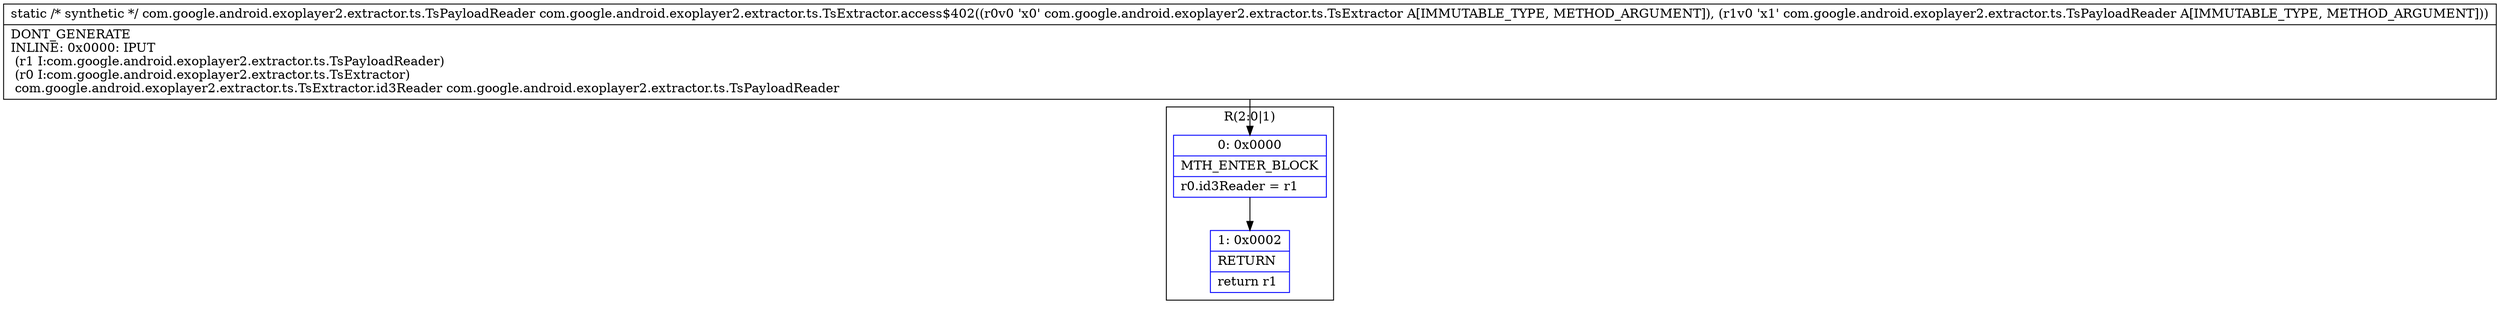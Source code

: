 digraph "CFG forcom.google.android.exoplayer2.extractor.ts.TsExtractor.access$402(Lcom\/google\/android\/exoplayer2\/extractor\/ts\/TsExtractor;Lcom\/google\/android\/exoplayer2\/extractor\/ts\/TsPayloadReader;)Lcom\/google\/android\/exoplayer2\/extractor\/ts\/TsPayloadReader;" {
subgraph cluster_Region_941274040 {
label = "R(2:0|1)";
node [shape=record,color=blue];
Node_0 [shape=record,label="{0\:\ 0x0000|MTH_ENTER_BLOCK\l|r0.id3Reader = r1\l}"];
Node_1 [shape=record,label="{1\:\ 0x0002|RETURN\l|return r1\l}"];
}
MethodNode[shape=record,label="{static \/* synthetic *\/ com.google.android.exoplayer2.extractor.ts.TsPayloadReader com.google.android.exoplayer2.extractor.ts.TsExtractor.access$402((r0v0 'x0' com.google.android.exoplayer2.extractor.ts.TsExtractor A[IMMUTABLE_TYPE, METHOD_ARGUMENT]), (r1v0 'x1' com.google.android.exoplayer2.extractor.ts.TsPayloadReader A[IMMUTABLE_TYPE, METHOD_ARGUMENT]))  | DONT_GENERATE\lINLINE: 0x0000: IPUT  \l  (r1 I:com.google.android.exoplayer2.extractor.ts.TsPayloadReader)\l  (r0 I:com.google.android.exoplayer2.extractor.ts.TsExtractor)\l com.google.android.exoplayer2.extractor.ts.TsExtractor.id3Reader com.google.android.exoplayer2.extractor.ts.TsPayloadReader\l}"];
MethodNode -> Node_0;
Node_0 -> Node_1;
}

